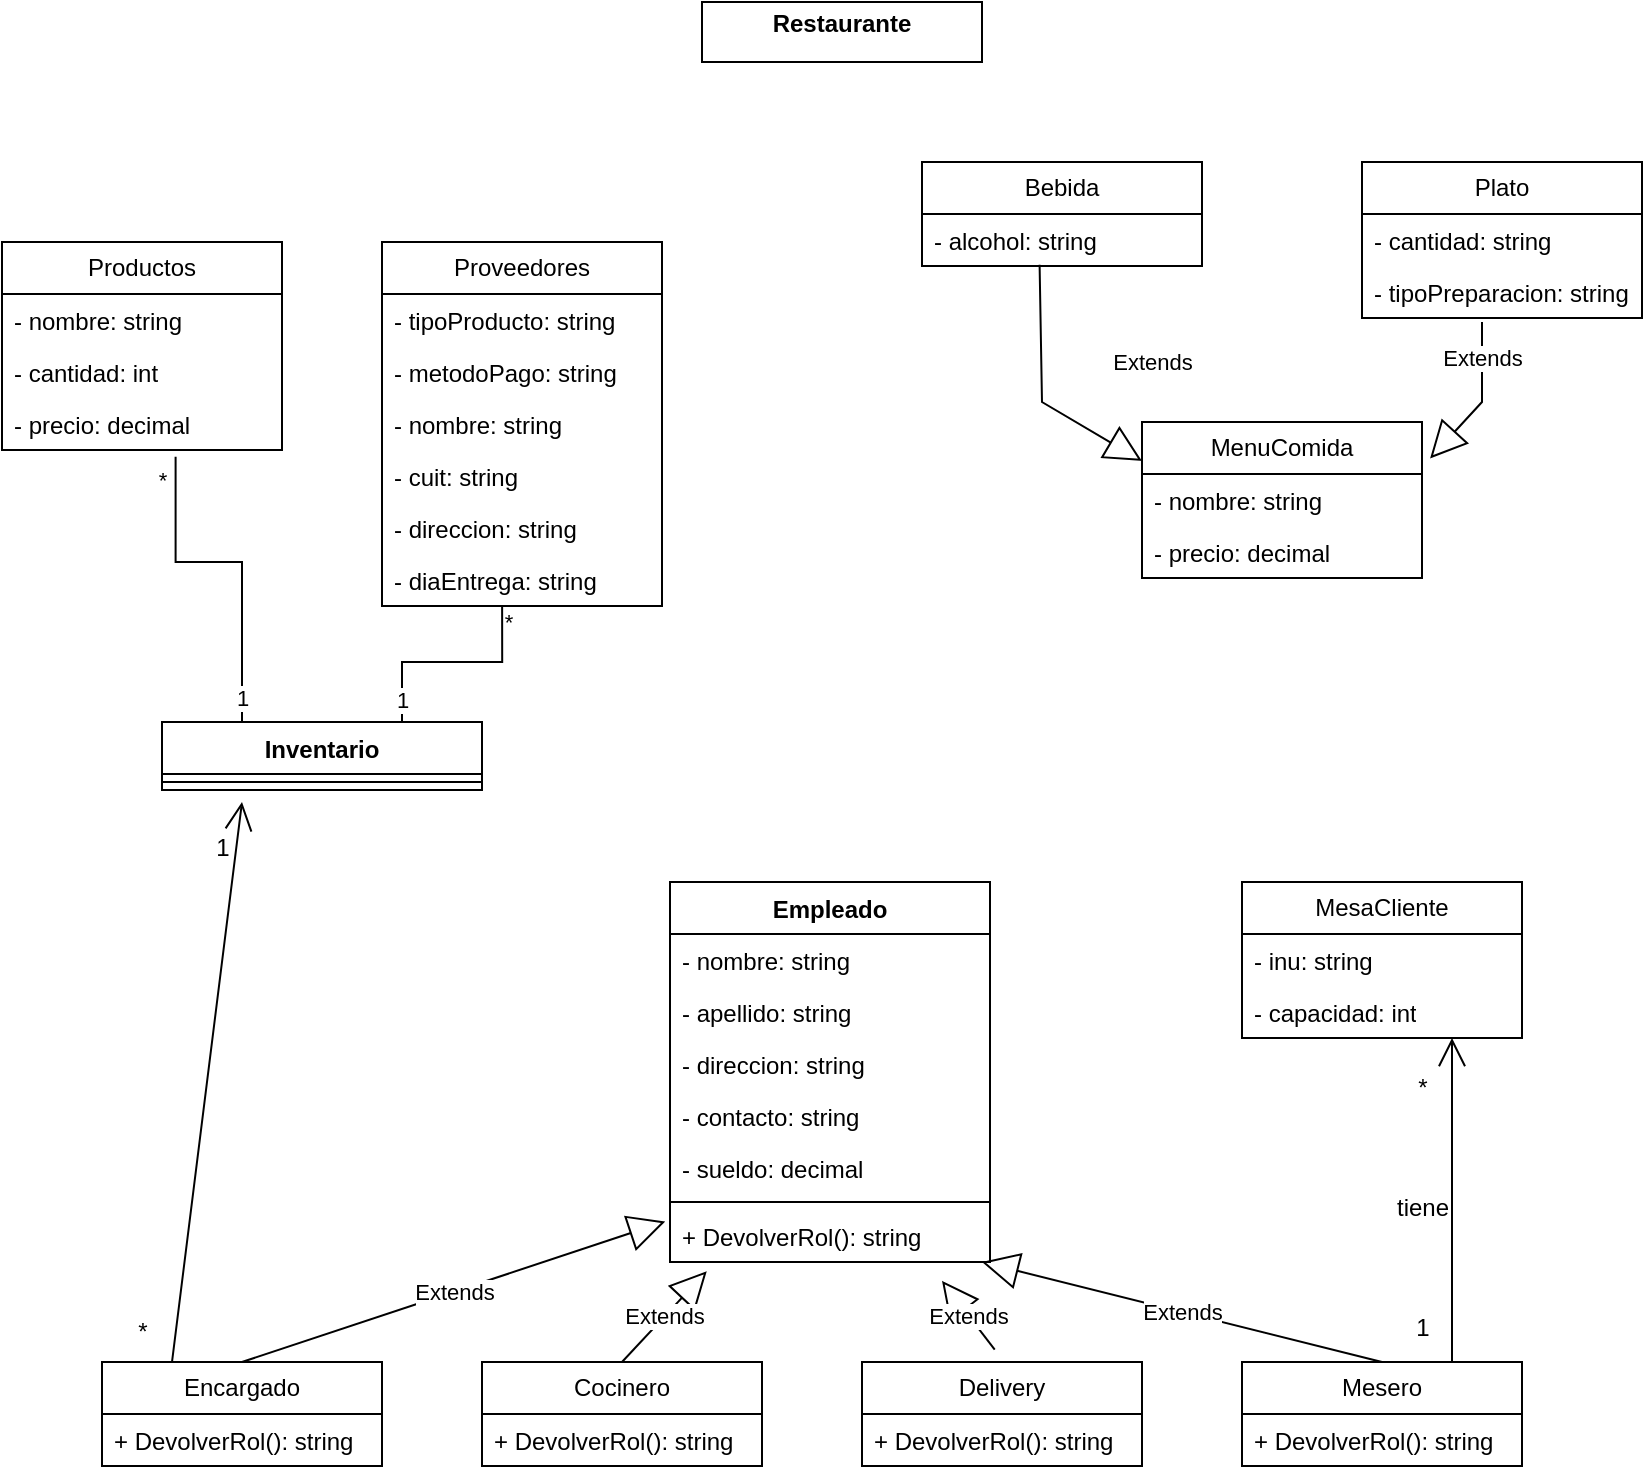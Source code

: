 <mxfile version="24.5.2" type="github">
  <diagram name="Página-1" id="8EOAVEgQh48c4uQiUM6j">
    <mxGraphModel dx="1050" dy="557" grid="1" gridSize="10" guides="1" tooltips="1" connect="1" arrows="1" fold="1" page="1" pageScale="1" pageWidth="827" pageHeight="1169" math="0" shadow="0">
      <root>
        <mxCell id="0" />
        <mxCell id="1" parent="0" />
        <mxCell id="DUWJzBJ-5EOyrc6YXOF_-7" value="MenuComida" style="swimlane;fontStyle=0;childLayout=stackLayout;horizontal=1;startSize=26;fillColor=none;horizontalStack=0;resizeParent=1;resizeParentMax=0;resizeLast=0;collapsible=1;marginBottom=0;whiteSpace=wrap;html=1;" vertex="1" parent="1">
          <mxGeometry x="570" y="210" width="140" height="78" as="geometry">
            <mxRectangle x="560" y="120" width="100" height="30" as="alternateBounds" />
          </mxGeometry>
        </mxCell>
        <mxCell id="DUWJzBJ-5EOyrc6YXOF_-8" value="- nombre: string" style="text;strokeColor=none;fillColor=none;align=left;verticalAlign=top;spacingLeft=4;spacingRight=4;overflow=hidden;rotatable=0;points=[[0,0.5],[1,0.5]];portConstraint=eastwest;whiteSpace=wrap;html=1;" vertex="1" parent="DUWJzBJ-5EOyrc6YXOF_-7">
          <mxGeometry y="26" width="140" height="26" as="geometry" />
        </mxCell>
        <mxCell id="DUWJzBJ-5EOyrc6YXOF_-9" value="- precio: decimal" style="text;strokeColor=none;fillColor=none;align=left;verticalAlign=top;spacingLeft=4;spacingRight=4;overflow=hidden;rotatable=0;points=[[0,0.5],[1,0.5]];portConstraint=eastwest;whiteSpace=wrap;html=1;" vertex="1" parent="DUWJzBJ-5EOyrc6YXOF_-7">
          <mxGeometry y="52" width="140" height="26" as="geometry" />
        </mxCell>
        <mxCell id="DUWJzBJ-5EOyrc6YXOF_-11" value="Bebida" style="swimlane;fontStyle=0;childLayout=stackLayout;horizontal=1;startSize=26;fillColor=none;horizontalStack=0;resizeParent=1;resizeParentMax=0;resizeLast=0;collapsible=1;marginBottom=0;whiteSpace=wrap;html=1;" vertex="1" parent="1">
          <mxGeometry x="460" y="80" width="140" height="52" as="geometry">
            <mxRectangle x="460" y="240" width="80" height="30" as="alternateBounds" />
          </mxGeometry>
        </mxCell>
        <mxCell id="DUWJzBJ-5EOyrc6YXOF_-12" value="- alcohol: string" style="text;strokeColor=none;fillColor=none;align=left;verticalAlign=top;spacingLeft=4;spacingRight=4;overflow=hidden;rotatable=0;points=[[0,0.5],[1,0.5]];portConstraint=eastwest;whiteSpace=wrap;html=1;" vertex="1" parent="DUWJzBJ-5EOyrc6YXOF_-11">
          <mxGeometry y="26" width="140" height="26" as="geometry" />
        </mxCell>
        <mxCell id="DUWJzBJ-5EOyrc6YXOF_-15" value="Plato" style="swimlane;fontStyle=0;childLayout=stackLayout;horizontal=1;startSize=26;fillColor=none;horizontalStack=0;resizeParent=1;resizeParentMax=0;resizeLast=0;collapsible=1;marginBottom=0;whiteSpace=wrap;html=1;" vertex="1" parent="1">
          <mxGeometry x="680" y="80" width="140" height="78" as="geometry">
            <mxRectangle x="687" y="240" width="70" height="30" as="alternateBounds" />
          </mxGeometry>
        </mxCell>
        <mxCell id="DUWJzBJ-5EOyrc6YXOF_-16" value="- cantidad: string" style="text;strokeColor=none;fillColor=none;align=left;verticalAlign=top;spacingLeft=4;spacingRight=4;overflow=hidden;rotatable=0;points=[[0,0.5],[1,0.5]];portConstraint=eastwest;whiteSpace=wrap;html=1;" vertex="1" parent="DUWJzBJ-5EOyrc6YXOF_-15">
          <mxGeometry y="26" width="140" height="26" as="geometry" />
        </mxCell>
        <mxCell id="DUWJzBJ-5EOyrc6YXOF_-17" value="- tipoPreparacion: string" style="text;strokeColor=none;fillColor=none;align=left;verticalAlign=top;spacingLeft=4;spacingRight=4;overflow=hidden;rotatable=0;points=[[0,0.5],[1,0.5]];portConstraint=eastwest;whiteSpace=wrap;html=1;" vertex="1" parent="DUWJzBJ-5EOyrc6YXOF_-15">
          <mxGeometry y="52" width="140" height="26" as="geometry" />
        </mxCell>
        <mxCell id="DUWJzBJ-5EOyrc6YXOF_-21" value="Extends" style="endArrow=block;endSize=16;endFill=0;html=1;rounded=0;entryX=1.029;entryY=-0.3;entryDx=0;entryDy=0;entryPerimeter=0;" edge="1" parent="1" target="DUWJzBJ-5EOyrc6YXOF_-8">
          <mxGeometry x="-0.534" width="160" relative="1" as="geometry">
            <mxPoint x="740" y="160" as="sourcePoint" />
            <mxPoint x="700" y="190" as="targetPoint" />
            <Array as="points">
              <mxPoint x="740" y="200" />
            </Array>
            <mxPoint as="offset" />
          </mxGeometry>
        </mxCell>
        <mxCell id="DUWJzBJ-5EOyrc6YXOF_-22" value="Extends" style="endArrow=block;endSize=16;endFill=0;html=1;rounded=0;entryX=0;entryY=0.25;entryDx=0;entryDy=0;exitX=0.42;exitY=0.977;exitDx=0;exitDy=0;exitPerimeter=0;" edge="1" parent="1" source="DUWJzBJ-5EOyrc6YXOF_-12" target="DUWJzBJ-5EOyrc6YXOF_-7">
          <mxGeometry x="0.664" y="45" width="160" relative="1" as="geometry">
            <mxPoint x="520" y="232.98" as="sourcePoint" />
            <mxPoint x="550" y="185" as="targetPoint" />
            <Array as="points">
              <mxPoint x="520" y="200" />
            </Array>
            <mxPoint as="offset" />
          </mxGeometry>
        </mxCell>
        <mxCell id="DUWJzBJ-5EOyrc6YXOF_-23" value="&lt;p style=&quot;margin:0px;margin-top:4px;text-align:center;&quot;&gt;&lt;b&gt;Restaurante&lt;/b&gt;&lt;/p&gt;" style="verticalAlign=top;align=left;overflow=fill;html=1;whiteSpace=wrap;" vertex="1" parent="1">
          <mxGeometry x="350" width="140" height="30" as="geometry" />
        </mxCell>
        <mxCell id="DUWJzBJ-5EOyrc6YXOF_-24" style="edgeStyle=orthogonalEdgeStyle;rounded=0;orthogonalLoop=1;jettySize=auto;html=1;exitX=0.5;exitY=1;exitDx=0;exitDy=0;" edge="1" parent="1" source="DUWJzBJ-5EOyrc6YXOF_-23" target="DUWJzBJ-5EOyrc6YXOF_-23">
          <mxGeometry relative="1" as="geometry" />
        </mxCell>
        <mxCell id="DUWJzBJ-5EOyrc6YXOF_-26" value="Inventario" style="swimlane;fontStyle=1;align=center;verticalAlign=top;childLayout=stackLayout;horizontal=1;startSize=26;horizontalStack=0;resizeParent=1;resizeParentMax=0;resizeLast=0;collapsible=1;marginBottom=0;whiteSpace=wrap;html=1;" vertex="1" parent="1">
          <mxGeometry x="80" y="360" width="160" height="34" as="geometry">
            <mxRectangle x="80" y="360" width="90" height="30" as="alternateBounds" />
          </mxGeometry>
        </mxCell>
        <mxCell id="DUWJzBJ-5EOyrc6YXOF_-28" value="" style="line;strokeWidth=1;fillColor=none;align=left;verticalAlign=middle;spacingTop=-1;spacingLeft=3;spacingRight=3;rotatable=0;labelPosition=right;points=[];portConstraint=eastwest;strokeColor=inherit;" vertex="1" parent="DUWJzBJ-5EOyrc6YXOF_-26">
          <mxGeometry y="26" width="160" height="8" as="geometry" />
        </mxCell>
        <mxCell id="DUWJzBJ-5EOyrc6YXOF_-30" value="Productos" style="swimlane;fontStyle=0;childLayout=stackLayout;horizontal=1;startSize=26;fillColor=none;horizontalStack=0;resizeParent=1;resizeParentMax=0;resizeLast=0;collapsible=1;marginBottom=0;whiteSpace=wrap;html=1;" vertex="1" parent="1">
          <mxGeometry y="120" width="140" height="104" as="geometry" />
        </mxCell>
        <mxCell id="DUWJzBJ-5EOyrc6YXOF_-31" value="- nombre: string&lt;div&gt;&lt;br&gt;&lt;/div&gt;" style="text;strokeColor=none;fillColor=none;align=left;verticalAlign=top;spacingLeft=4;spacingRight=4;overflow=hidden;rotatable=0;points=[[0,0.5],[1,0.5]];portConstraint=eastwest;whiteSpace=wrap;html=1;" vertex="1" parent="DUWJzBJ-5EOyrc6YXOF_-30">
          <mxGeometry y="26" width="140" height="26" as="geometry" />
        </mxCell>
        <mxCell id="DUWJzBJ-5EOyrc6YXOF_-32" value="- cantidad: int" style="text;strokeColor=none;fillColor=none;align=left;verticalAlign=top;spacingLeft=4;spacingRight=4;overflow=hidden;rotatable=0;points=[[0,0.5],[1,0.5]];portConstraint=eastwest;whiteSpace=wrap;html=1;" vertex="1" parent="DUWJzBJ-5EOyrc6YXOF_-30">
          <mxGeometry y="52" width="140" height="26" as="geometry" />
        </mxCell>
        <mxCell id="DUWJzBJ-5EOyrc6YXOF_-33" value="- precio: decimal" style="text;strokeColor=none;fillColor=none;align=left;verticalAlign=top;spacingLeft=4;spacingRight=4;overflow=hidden;rotatable=0;points=[[0,0.5],[1,0.5]];portConstraint=eastwest;whiteSpace=wrap;html=1;" vertex="1" parent="DUWJzBJ-5EOyrc6YXOF_-30">
          <mxGeometry y="78" width="140" height="26" as="geometry" />
        </mxCell>
        <mxCell id="DUWJzBJ-5EOyrc6YXOF_-34" value="Proveedores" style="swimlane;fontStyle=0;childLayout=stackLayout;horizontal=1;startSize=26;fillColor=none;horizontalStack=0;resizeParent=1;resizeParentMax=0;resizeLast=0;collapsible=1;marginBottom=0;whiteSpace=wrap;html=1;" vertex="1" parent="1">
          <mxGeometry x="190" y="120" width="140" height="182" as="geometry" />
        </mxCell>
        <mxCell id="DUWJzBJ-5EOyrc6YXOF_-35" value="- tipoProducto: string" style="text;strokeColor=none;fillColor=none;align=left;verticalAlign=top;spacingLeft=4;spacingRight=4;overflow=hidden;rotatable=0;points=[[0,0.5],[1,0.5]];portConstraint=eastwest;whiteSpace=wrap;html=1;" vertex="1" parent="DUWJzBJ-5EOyrc6YXOF_-34">
          <mxGeometry y="26" width="140" height="26" as="geometry" />
        </mxCell>
        <mxCell id="DUWJzBJ-5EOyrc6YXOF_-36" value="- metodoPago: string" style="text;strokeColor=none;fillColor=none;align=left;verticalAlign=top;spacingLeft=4;spacingRight=4;overflow=hidden;rotatable=0;points=[[0,0.5],[1,0.5]];portConstraint=eastwest;whiteSpace=wrap;html=1;" vertex="1" parent="DUWJzBJ-5EOyrc6YXOF_-34">
          <mxGeometry y="52" width="140" height="26" as="geometry" />
        </mxCell>
        <mxCell id="DUWJzBJ-5EOyrc6YXOF_-37" value="- nombre: string" style="text;strokeColor=none;fillColor=none;align=left;verticalAlign=top;spacingLeft=4;spacingRight=4;overflow=hidden;rotatable=0;points=[[0,0.5],[1,0.5]];portConstraint=eastwest;whiteSpace=wrap;html=1;" vertex="1" parent="DUWJzBJ-5EOyrc6YXOF_-34">
          <mxGeometry y="78" width="140" height="26" as="geometry" />
        </mxCell>
        <mxCell id="DUWJzBJ-5EOyrc6YXOF_-38" value="- cuit: string" style="text;strokeColor=none;fillColor=none;align=left;verticalAlign=top;spacingLeft=4;spacingRight=4;overflow=hidden;rotatable=0;points=[[0,0.5],[1,0.5]];portConstraint=eastwest;whiteSpace=wrap;html=1;" vertex="1" parent="DUWJzBJ-5EOyrc6YXOF_-34">
          <mxGeometry y="104" width="140" height="26" as="geometry" />
        </mxCell>
        <mxCell id="DUWJzBJ-5EOyrc6YXOF_-39" value="- direccion: string" style="text;strokeColor=none;fillColor=none;align=left;verticalAlign=top;spacingLeft=4;spacingRight=4;overflow=hidden;rotatable=0;points=[[0,0.5],[1,0.5]];portConstraint=eastwest;whiteSpace=wrap;html=1;" vertex="1" parent="DUWJzBJ-5EOyrc6YXOF_-34">
          <mxGeometry y="130" width="140" height="26" as="geometry" />
        </mxCell>
        <mxCell id="DUWJzBJ-5EOyrc6YXOF_-40" value="- diaEntrega: string" style="text;strokeColor=none;fillColor=none;align=left;verticalAlign=top;spacingLeft=4;spacingRight=4;overflow=hidden;rotatable=0;points=[[0,0.5],[1,0.5]];portConstraint=eastwest;whiteSpace=wrap;html=1;" vertex="1" parent="DUWJzBJ-5EOyrc6YXOF_-34">
          <mxGeometry y="156" width="140" height="26" as="geometry" />
        </mxCell>
        <mxCell id="DUWJzBJ-5EOyrc6YXOF_-52" value="" style="endArrow=none;html=1;edgeStyle=orthogonalEdgeStyle;rounded=0;exitX=0.75;exitY=0;exitDx=0;exitDy=0;entryX=0.429;entryY=0.992;entryDx=0;entryDy=0;entryPerimeter=0;" edge="1" parent="1" source="DUWJzBJ-5EOyrc6YXOF_-26" target="DUWJzBJ-5EOyrc6YXOF_-40">
          <mxGeometry relative="1" as="geometry">
            <mxPoint x="330" y="230" as="sourcePoint" />
            <mxPoint x="200" y="300" as="targetPoint" />
            <Array as="points">
              <mxPoint x="200" y="330" />
              <mxPoint x="250" y="330" />
            </Array>
          </mxGeometry>
        </mxCell>
        <mxCell id="DUWJzBJ-5EOyrc6YXOF_-61" value="1" style="edgeLabel;html=1;align=center;verticalAlign=middle;resizable=0;points=[];" vertex="1" connectable="0" parent="DUWJzBJ-5EOyrc6YXOF_-52">
          <mxGeometry x="-0.797" relative="1" as="geometry">
            <mxPoint as="offset" />
          </mxGeometry>
        </mxCell>
        <mxCell id="DUWJzBJ-5EOyrc6YXOF_-62" value="*" style="edgeLabel;html=1;align=center;verticalAlign=middle;resizable=0;points=[];" vertex="1" connectable="0" parent="DUWJzBJ-5EOyrc6YXOF_-52">
          <mxGeometry x="0.848" y="-3" relative="1" as="geometry">
            <mxPoint as="offset" />
          </mxGeometry>
        </mxCell>
        <mxCell id="DUWJzBJ-5EOyrc6YXOF_-55" value="" style="endArrow=none;html=1;edgeStyle=orthogonalEdgeStyle;rounded=0;exitX=0.62;exitY=1.131;exitDx=0;exitDy=0;exitPerimeter=0;entryX=0.25;entryY=0;entryDx=0;entryDy=0;" edge="1" parent="1" source="DUWJzBJ-5EOyrc6YXOF_-33" target="DUWJzBJ-5EOyrc6YXOF_-26">
          <mxGeometry relative="1" as="geometry">
            <mxPoint x="330" y="230" as="sourcePoint" />
            <mxPoint x="430" y="320" as="targetPoint" />
            <Array as="points">
              <mxPoint x="87" y="280" />
              <mxPoint x="120" y="280" />
            </Array>
          </mxGeometry>
        </mxCell>
        <mxCell id="DUWJzBJ-5EOyrc6YXOF_-60" value="1" style="edgeLabel;html=1;align=center;verticalAlign=middle;resizable=0;points=[];" vertex="1" connectable="0" parent="DUWJzBJ-5EOyrc6YXOF_-55">
          <mxGeometry x="0.855" relative="1" as="geometry">
            <mxPoint as="offset" />
          </mxGeometry>
        </mxCell>
        <mxCell id="DUWJzBJ-5EOyrc6YXOF_-63" value="*" style="edgeLabel;html=1;align=center;verticalAlign=middle;resizable=0;points=[];" vertex="1" connectable="0" parent="DUWJzBJ-5EOyrc6YXOF_-55">
          <mxGeometry x="-0.86" y="-1" relative="1" as="geometry">
            <mxPoint x="-6" as="offset" />
          </mxGeometry>
        </mxCell>
        <mxCell id="DUWJzBJ-5EOyrc6YXOF_-74" value="Empleado" style="swimlane;fontStyle=1;align=center;verticalAlign=top;childLayout=stackLayout;horizontal=1;startSize=26;horizontalStack=0;resizeParent=1;resizeParentMax=0;resizeLast=0;collapsible=1;marginBottom=0;whiteSpace=wrap;html=1;" vertex="1" parent="1">
          <mxGeometry x="334" y="440" width="160" height="190" as="geometry" />
        </mxCell>
        <mxCell id="DUWJzBJ-5EOyrc6YXOF_-65" value="- nombre: string" style="text;strokeColor=none;fillColor=none;align=left;verticalAlign=top;spacingLeft=4;spacingRight=4;overflow=hidden;rotatable=0;points=[[0,0.5],[1,0.5]];portConstraint=eastwest;whiteSpace=wrap;html=1;" vertex="1" parent="DUWJzBJ-5EOyrc6YXOF_-74">
          <mxGeometry y="26" width="160" height="26" as="geometry" />
        </mxCell>
        <mxCell id="DUWJzBJ-5EOyrc6YXOF_-66" value="- apellido: string" style="text;strokeColor=none;fillColor=none;align=left;verticalAlign=top;spacingLeft=4;spacingRight=4;overflow=hidden;rotatable=0;points=[[0,0.5],[1,0.5]];portConstraint=eastwest;whiteSpace=wrap;html=1;" vertex="1" parent="DUWJzBJ-5EOyrc6YXOF_-74">
          <mxGeometry y="52" width="160" height="26" as="geometry" />
        </mxCell>
        <mxCell id="DUWJzBJ-5EOyrc6YXOF_-67" value="- direccion: string" style="text;strokeColor=none;fillColor=none;align=left;verticalAlign=top;spacingLeft=4;spacingRight=4;overflow=hidden;rotatable=0;points=[[0,0.5],[1,0.5]];portConstraint=eastwest;whiteSpace=wrap;html=1;" vertex="1" parent="DUWJzBJ-5EOyrc6YXOF_-74">
          <mxGeometry y="78" width="160" height="26" as="geometry" />
        </mxCell>
        <mxCell id="DUWJzBJ-5EOyrc6YXOF_-68" value="- contacto: string" style="text;strokeColor=none;fillColor=none;align=left;verticalAlign=top;spacingLeft=4;spacingRight=4;overflow=hidden;rotatable=0;points=[[0,0.5],[1,0.5]];portConstraint=eastwest;whiteSpace=wrap;html=1;" vertex="1" parent="DUWJzBJ-5EOyrc6YXOF_-74">
          <mxGeometry y="104" width="160" height="26" as="geometry" />
        </mxCell>
        <mxCell id="DUWJzBJ-5EOyrc6YXOF_-69" value="- sueldo: decimal" style="text;strokeColor=none;fillColor=none;align=left;verticalAlign=top;spacingLeft=4;spacingRight=4;overflow=hidden;rotatable=0;points=[[0,0.5],[1,0.5]];portConstraint=eastwest;whiteSpace=wrap;html=1;" vertex="1" parent="DUWJzBJ-5EOyrc6YXOF_-74">
          <mxGeometry y="130" width="160" height="26" as="geometry" />
        </mxCell>
        <mxCell id="DUWJzBJ-5EOyrc6YXOF_-76" value="" style="line;strokeWidth=1;fillColor=none;align=left;verticalAlign=middle;spacingTop=-1;spacingLeft=3;spacingRight=3;rotatable=0;labelPosition=right;points=[];portConstraint=eastwest;strokeColor=inherit;" vertex="1" parent="DUWJzBJ-5EOyrc6YXOF_-74">
          <mxGeometry y="156" width="160" height="8" as="geometry" />
        </mxCell>
        <mxCell id="DUWJzBJ-5EOyrc6YXOF_-77" value="+ DevolverRol(): string" style="text;strokeColor=none;fillColor=none;align=left;verticalAlign=top;spacingLeft=4;spacingRight=4;overflow=hidden;rotatable=0;points=[[0,0.5],[1,0.5]];portConstraint=eastwest;whiteSpace=wrap;html=1;" vertex="1" parent="DUWJzBJ-5EOyrc6YXOF_-74">
          <mxGeometry y="164" width="160" height="26" as="geometry" />
        </mxCell>
        <mxCell id="DUWJzBJ-5EOyrc6YXOF_-78" value="Encargado" style="swimlane;fontStyle=0;childLayout=stackLayout;horizontal=1;startSize=26;fillColor=none;horizontalStack=0;resizeParent=1;resizeParentMax=0;resizeLast=0;collapsible=1;marginBottom=0;whiteSpace=wrap;html=1;" vertex="1" parent="1">
          <mxGeometry x="50" y="680" width="140" height="52" as="geometry" />
        </mxCell>
        <mxCell id="DUWJzBJ-5EOyrc6YXOF_-79" value="+ DevolverRol(): string" style="text;strokeColor=none;fillColor=none;align=left;verticalAlign=top;spacingLeft=4;spacingRight=4;overflow=hidden;rotatable=0;points=[[0,0.5],[1,0.5]];portConstraint=eastwest;whiteSpace=wrap;html=1;" vertex="1" parent="DUWJzBJ-5EOyrc6YXOF_-78">
          <mxGeometry y="26" width="140" height="26" as="geometry" />
        </mxCell>
        <mxCell id="DUWJzBJ-5EOyrc6YXOF_-82" value="Mesero" style="swimlane;fontStyle=0;childLayout=stackLayout;horizontal=1;startSize=26;fillColor=none;horizontalStack=0;resizeParent=1;resizeParentMax=0;resizeLast=0;collapsible=1;marginBottom=0;whiteSpace=wrap;html=1;" vertex="1" parent="1">
          <mxGeometry x="620" y="680" width="140" height="52" as="geometry" />
        </mxCell>
        <mxCell id="DUWJzBJ-5EOyrc6YXOF_-83" value="+ DevolverRol(): string" style="text;strokeColor=none;fillColor=none;align=left;verticalAlign=top;spacingLeft=4;spacingRight=4;overflow=hidden;rotatable=0;points=[[0,0.5],[1,0.5]];portConstraint=eastwest;whiteSpace=wrap;html=1;" vertex="1" parent="DUWJzBJ-5EOyrc6YXOF_-82">
          <mxGeometry y="26" width="140" height="26" as="geometry" />
        </mxCell>
        <mxCell id="DUWJzBJ-5EOyrc6YXOF_-86" value="Cocinero" style="swimlane;fontStyle=0;childLayout=stackLayout;horizontal=1;startSize=26;fillColor=none;horizontalStack=0;resizeParent=1;resizeParentMax=0;resizeLast=0;collapsible=1;marginBottom=0;whiteSpace=wrap;html=1;" vertex="1" parent="1">
          <mxGeometry x="240" y="680" width="140" height="52" as="geometry" />
        </mxCell>
        <mxCell id="DUWJzBJ-5EOyrc6YXOF_-87" value="+ DevolverRol(): string" style="text;strokeColor=none;fillColor=none;align=left;verticalAlign=top;spacingLeft=4;spacingRight=4;overflow=hidden;rotatable=0;points=[[0,0.5],[1,0.5]];portConstraint=eastwest;whiteSpace=wrap;html=1;" vertex="1" parent="DUWJzBJ-5EOyrc6YXOF_-86">
          <mxGeometry y="26" width="140" height="26" as="geometry" />
        </mxCell>
        <mxCell id="DUWJzBJ-5EOyrc6YXOF_-90" value="Delivery" style="swimlane;fontStyle=0;childLayout=stackLayout;horizontal=1;startSize=26;fillColor=none;horizontalStack=0;resizeParent=1;resizeParentMax=0;resizeLast=0;collapsible=1;marginBottom=0;whiteSpace=wrap;html=1;" vertex="1" parent="1">
          <mxGeometry x="430" y="680" width="140" height="52" as="geometry" />
        </mxCell>
        <mxCell id="DUWJzBJ-5EOyrc6YXOF_-91" value="+ DevolverRol(): string" style="text;strokeColor=none;fillColor=none;align=left;verticalAlign=top;spacingLeft=4;spacingRight=4;overflow=hidden;rotatable=0;points=[[0,0.5],[1,0.5]];portConstraint=eastwest;whiteSpace=wrap;html=1;" vertex="1" parent="DUWJzBJ-5EOyrc6YXOF_-90">
          <mxGeometry y="26" width="140" height="26" as="geometry" />
        </mxCell>
        <mxCell id="DUWJzBJ-5EOyrc6YXOF_-94" value="Extends" style="endArrow=block;endSize=16;endFill=0;html=1;rounded=0;exitX=0.5;exitY=0;exitDx=0;exitDy=0;entryX=-0.015;entryY=0.223;entryDx=0;entryDy=0;entryPerimeter=0;" edge="1" parent="1" source="DUWJzBJ-5EOyrc6YXOF_-78" target="DUWJzBJ-5EOyrc6YXOF_-77">
          <mxGeometry width="160" relative="1" as="geometry">
            <mxPoint x="330" y="630" as="sourcePoint" />
            <mxPoint x="490" y="630" as="targetPoint" />
          </mxGeometry>
        </mxCell>
        <mxCell id="DUWJzBJ-5EOyrc6YXOF_-95" value="Extends" style="endArrow=block;endSize=16;endFill=0;html=1;rounded=0;exitX=0.5;exitY=0;exitDx=0;exitDy=0;entryX=0.115;entryY=1.177;entryDx=0;entryDy=0;entryPerimeter=0;" edge="1" parent="1" source="DUWJzBJ-5EOyrc6YXOF_-86" target="DUWJzBJ-5EOyrc6YXOF_-77">
          <mxGeometry width="160" relative="1" as="geometry">
            <mxPoint x="330" y="630" as="sourcePoint" />
            <mxPoint x="490" y="630" as="targetPoint" />
          </mxGeometry>
        </mxCell>
        <mxCell id="DUWJzBJ-5EOyrc6YXOF_-96" value="Extends" style="endArrow=block;endSize=16;endFill=0;html=1;rounded=0;exitX=0.474;exitY=-0.119;exitDx=0;exitDy=0;exitPerimeter=0;entryX=0.85;entryY=1.362;entryDx=0;entryDy=0;entryPerimeter=0;" edge="1" parent="1" source="DUWJzBJ-5EOyrc6YXOF_-90" target="DUWJzBJ-5EOyrc6YXOF_-77">
          <mxGeometry width="160" relative="1" as="geometry">
            <mxPoint x="330" y="630" as="sourcePoint" />
            <mxPoint x="490" y="630" as="targetPoint" />
          </mxGeometry>
        </mxCell>
        <mxCell id="DUWJzBJ-5EOyrc6YXOF_-97" value="Extends" style="endArrow=block;endSize=16;endFill=0;html=1;rounded=0;exitX=0.5;exitY=0;exitDx=0;exitDy=0;" edge="1" parent="1" source="DUWJzBJ-5EOyrc6YXOF_-82">
          <mxGeometry width="160" relative="1" as="geometry">
            <mxPoint x="330" y="630" as="sourcePoint" />
            <mxPoint x="490" y="630" as="targetPoint" />
          </mxGeometry>
        </mxCell>
        <mxCell id="DUWJzBJ-5EOyrc6YXOF_-98" value="MesaCliente" style="swimlane;fontStyle=0;childLayout=stackLayout;horizontal=1;startSize=26;fillColor=none;horizontalStack=0;resizeParent=1;resizeParentMax=0;resizeLast=0;collapsible=1;marginBottom=0;whiteSpace=wrap;html=1;" vertex="1" parent="1">
          <mxGeometry x="620" y="440" width="140" height="78" as="geometry" />
        </mxCell>
        <mxCell id="DUWJzBJ-5EOyrc6YXOF_-99" value="- inu: string" style="text;strokeColor=none;fillColor=none;align=left;verticalAlign=top;spacingLeft=4;spacingRight=4;overflow=hidden;rotatable=0;points=[[0,0.5],[1,0.5]];portConstraint=eastwest;whiteSpace=wrap;html=1;" vertex="1" parent="DUWJzBJ-5EOyrc6YXOF_-98">
          <mxGeometry y="26" width="140" height="26" as="geometry" />
        </mxCell>
        <mxCell id="DUWJzBJ-5EOyrc6YXOF_-100" value="- capacidad: int" style="text;strokeColor=none;fillColor=none;align=left;verticalAlign=top;spacingLeft=4;spacingRight=4;overflow=hidden;rotatable=0;points=[[0,0.5],[1,0.5]];portConstraint=eastwest;whiteSpace=wrap;html=1;" vertex="1" parent="DUWJzBJ-5EOyrc6YXOF_-98">
          <mxGeometry y="52" width="140" height="26" as="geometry" />
        </mxCell>
        <mxCell id="DUWJzBJ-5EOyrc6YXOF_-102" value="" style="endArrow=open;endFill=1;endSize=12;html=1;rounded=0;exitX=0.25;exitY=0;exitDx=0;exitDy=0;" edge="1" parent="1" source="DUWJzBJ-5EOyrc6YXOF_-78">
          <mxGeometry width="160" relative="1" as="geometry">
            <mxPoint x="330" y="530" as="sourcePoint" />
            <mxPoint x="120" y="400" as="targetPoint" />
          </mxGeometry>
        </mxCell>
        <mxCell id="DUWJzBJ-5EOyrc6YXOF_-104" value="1" style="text;html=1;align=center;verticalAlign=middle;resizable=0;points=[];autosize=1;strokeColor=none;fillColor=none;" vertex="1" parent="1">
          <mxGeometry x="95" y="408" width="30" height="30" as="geometry" />
        </mxCell>
        <mxCell id="DUWJzBJ-5EOyrc6YXOF_-105" value="*" style="text;html=1;align=center;verticalAlign=middle;resizable=0;points=[];autosize=1;strokeColor=none;fillColor=none;" vertex="1" parent="1">
          <mxGeometry x="55" y="650" width="30" height="30" as="geometry" />
        </mxCell>
        <mxCell id="DUWJzBJ-5EOyrc6YXOF_-106" value="" style="endArrow=open;endFill=1;endSize=12;html=1;rounded=0;exitX=0.75;exitY=0;exitDx=0;exitDy=0;entryX=0.75;entryY=1;entryDx=0;entryDy=0;" edge="1" parent="1" source="DUWJzBJ-5EOyrc6YXOF_-82" target="DUWJzBJ-5EOyrc6YXOF_-98">
          <mxGeometry width="160" relative="1" as="geometry">
            <mxPoint x="330" y="530" as="sourcePoint" />
            <mxPoint x="490" y="530" as="targetPoint" />
          </mxGeometry>
        </mxCell>
        <mxCell id="DUWJzBJ-5EOyrc6YXOF_-107" value="*" style="text;html=1;align=center;verticalAlign=middle;resizable=0;points=[];autosize=1;strokeColor=none;fillColor=none;" vertex="1" parent="1">
          <mxGeometry x="695" y="528" width="30" height="30" as="geometry" />
        </mxCell>
        <mxCell id="DUWJzBJ-5EOyrc6YXOF_-108" value="1" style="text;html=1;align=center;verticalAlign=middle;resizable=0;points=[];autosize=1;strokeColor=none;fillColor=none;" vertex="1" parent="1">
          <mxGeometry x="695" y="648" width="30" height="30" as="geometry" />
        </mxCell>
        <mxCell id="DUWJzBJ-5EOyrc6YXOF_-110" value="tiene" style="text;html=1;align=center;verticalAlign=middle;resizable=0;points=[];autosize=1;strokeColor=none;fillColor=none;" vertex="1" parent="1">
          <mxGeometry x="685" y="588" width="50" height="30" as="geometry" />
        </mxCell>
      </root>
    </mxGraphModel>
  </diagram>
</mxfile>
